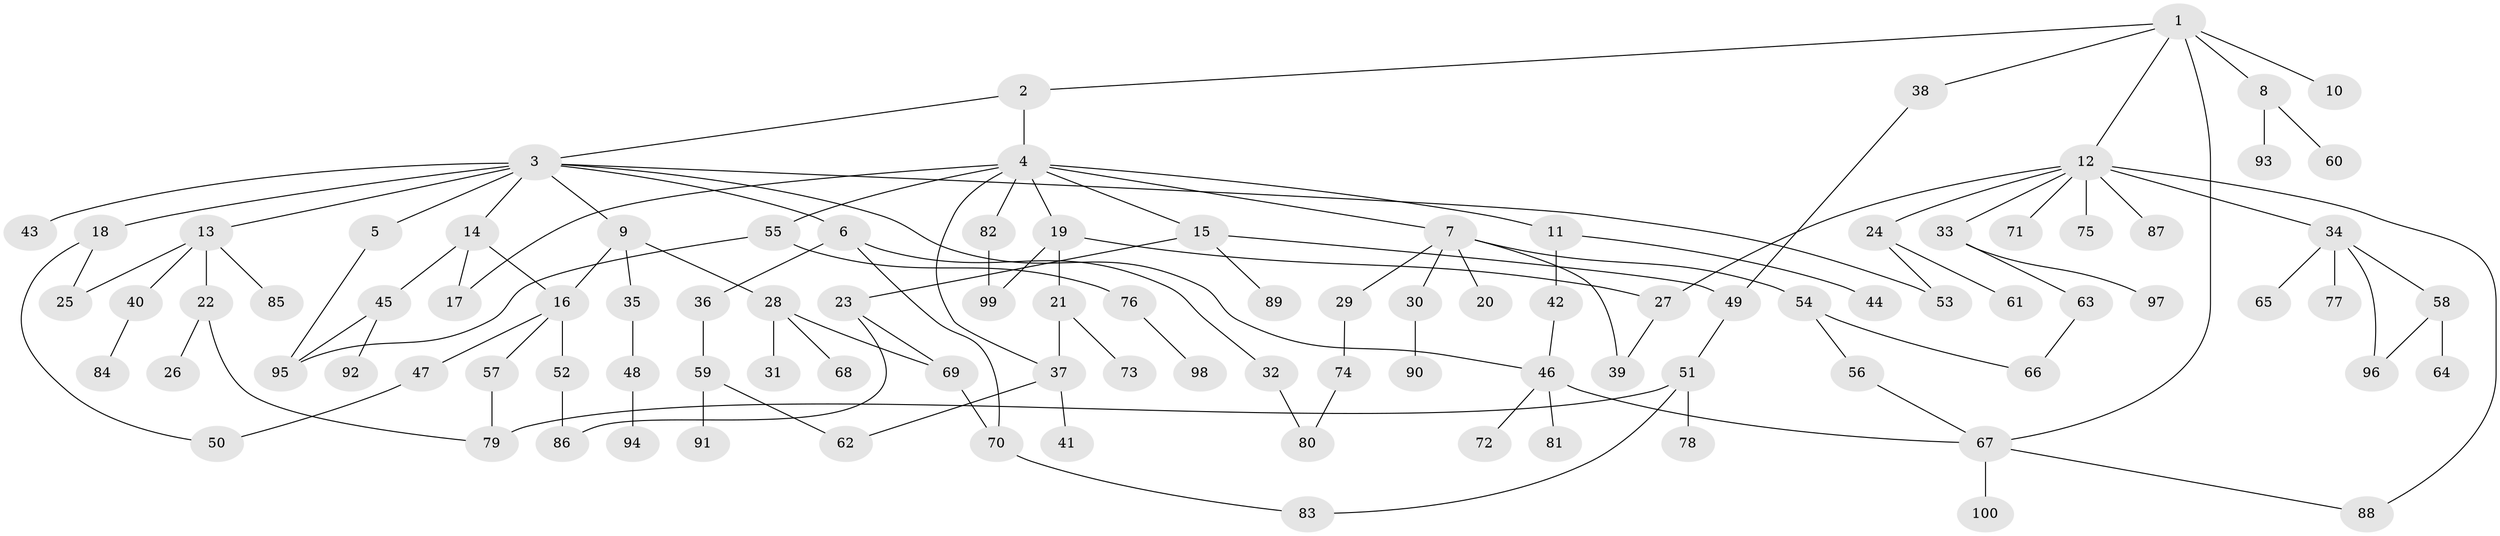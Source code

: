 // Generated by graph-tools (version 1.1) at 2025/38/02/21/25 10:38:51]
// undirected, 100 vertices, 125 edges
graph export_dot {
graph [start="1"]
  node [color=gray90,style=filled];
  1;
  2;
  3;
  4;
  5;
  6;
  7;
  8;
  9;
  10;
  11;
  12;
  13;
  14;
  15;
  16;
  17;
  18;
  19;
  20;
  21;
  22;
  23;
  24;
  25;
  26;
  27;
  28;
  29;
  30;
  31;
  32;
  33;
  34;
  35;
  36;
  37;
  38;
  39;
  40;
  41;
  42;
  43;
  44;
  45;
  46;
  47;
  48;
  49;
  50;
  51;
  52;
  53;
  54;
  55;
  56;
  57;
  58;
  59;
  60;
  61;
  62;
  63;
  64;
  65;
  66;
  67;
  68;
  69;
  70;
  71;
  72;
  73;
  74;
  75;
  76;
  77;
  78;
  79;
  80;
  81;
  82;
  83;
  84;
  85;
  86;
  87;
  88;
  89;
  90;
  91;
  92;
  93;
  94;
  95;
  96;
  97;
  98;
  99;
  100;
  1 -- 2;
  1 -- 8;
  1 -- 10;
  1 -- 12;
  1 -- 38;
  1 -- 67;
  2 -- 3;
  2 -- 4;
  3 -- 5;
  3 -- 6;
  3 -- 9;
  3 -- 13;
  3 -- 14;
  3 -- 18;
  3 -- 43;
  3 -- 46;
  3 -- 53;
  4 -- 7;
  4 -- 11;
  4 -- 15;
  4 -- 19;
  4 -- 55;
  4 -- 82;
  4 -- 37;
  4 -- 17;
  5 -- 95;
  6 -- 32;
  6 -- 36;
  6 -- 70;
  7 -- 20;
  7 -- 29;
  7 -- 30;
  7 -- 39;
  7 -- 54;
  8 -- 60;
  8 -- 93;
  9 -- 16;
  9 -- 28;
  9 -- 35;
  11 -- 42;
  11 -- 44;
  12 -- 24;
  12 -- 27;
  12 -- 33;
  12 -- 34;
  12 -- 71;
  12 -- 75;
  12 -- 87;
  12 -- 88;
  13 -- 22;
  13 -- 25;
  13 -- 40;
  13 -- 85;
  14 -- 17;
  14 -- 45;
  14 -- 16;
  15 -- 23;
  15 -- 49;
  15 -- 89;
  16 -- 47;
  16 -- 52;
  16 -- 57;
  18 -- 50;
  18 -- 25;
  19 -- 21;
  19 -- 99;
  19 -- 27;
  21 -- 37;
  21 -- 73;
  22 -- 26;
  22 -- 79;
  23 -- 86;
  23 -- 69;
  24 -- 61;
  24 -- 53;
  27 -- 39;
  28 -- 31;
  28 -- 68;
  28 -- 69;
  29 -- 74;
  30 -- 90;
  32 -- 80;
  33 -- 63;
  33 -- 97;
  34 -- 58;
  34 -- 65;
  34 -- 77;
  34 -- 96;
  35 -- 48;
  36 -- 59;
  37 -- 41;
  37 -- 62;
  38 -- 49;
  40 -- 84;
  42 -- 46;
  45 -- 92;
  45 -- 95;
  46 -- 72;
  46 -- 81;
  46 -- 67;
  47 -- 50;
  48 -- 94;
  49 -- 51;
  51 -- 78;
  51 -- 83;
  51 -- 79;
  52 -- 86;
  54 -- 56;
  54 -- 66;
  55 -- 76;
  55 -- 95;
  56 -- 67;
  57 -- 79;
  58 -- 64;
  58 -- 96;
  59 -- 62;
  59 -- 91;
  63 -- 66;
  67 -- 100;
  67 -- 88;
  69 -- 70;
  70 -- 83;
  74 -- 80;
  76 -- 98;
  82 -- 99;
}
